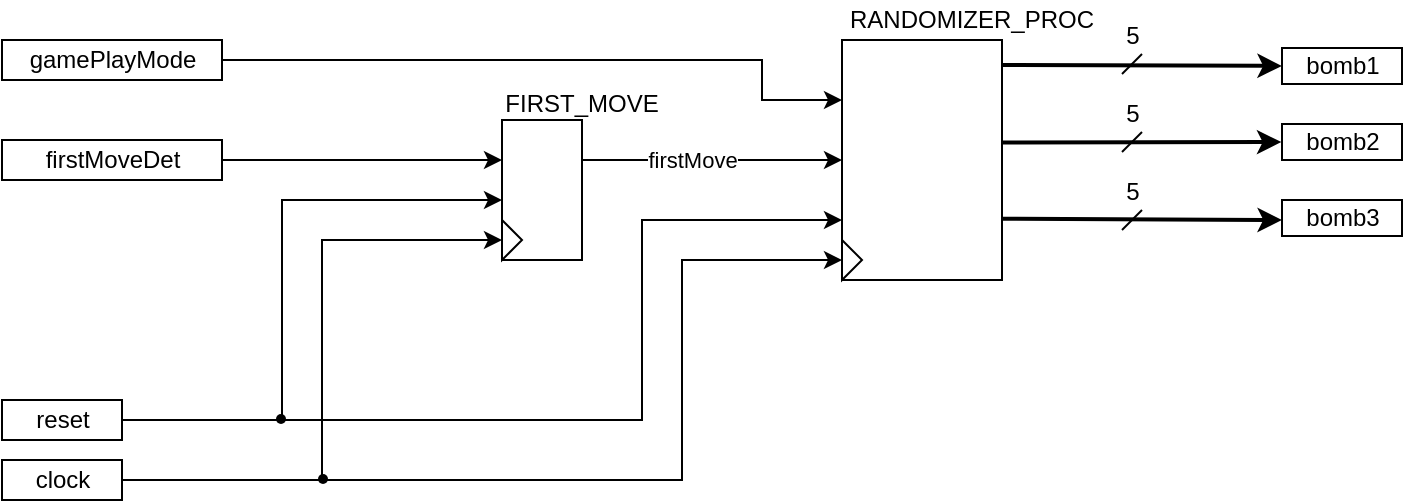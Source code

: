 <mxfile>
    <diagram id="NEm1ySskwOPiRhlZ9esV" name="Page-1">
        <mxGraphModel dx="1975" dy="1416" grid="1" gridSize="10" guides="1" tooltips="1" connect="1" arrows="1" fold="1" page="1" pageScale="1" pageWidth="1169" pageHeight="827" math="0" shadow="0">
            <root>
                <mxCell id="0"/>
                <mxCell id="1" parent="0"/>
                <mxCell id="51" style="edgeStyle=none;html=1;exitX=0;exitY=0;exitDx=110.0;exitDy=10;exitPerimeter=0;entryX=0;entryY=0;entryDx=0;entryDy=30;entryPerimeter=0;rounded=0;" edge="1" parent="1" source="43" target="47">
                    <mxGeometry relative="1" as="geometry">
                        <Array as="points">
                            <mxPoint x="614" y="319"/>
                            <mxPoint x="614" y="339"/>
                        </Array>
                    </mxGeometry>
                </mxCell>
                <mxCell id="43" value="gamePlayMode" style="externalPins=0;recursiveResize=0;shadow=0;dashed=0;align=center;html=1;strokeWidth=1;shape=mxgraph.rtl.abstract.entity;container=1;collapsible=0;kind=input;drawPins=0;left=0;right=1;bottom=0;top=0;" vertex="1" parent="1">
                    <mxGeometry x="234" y="309" width="110" height="20" as="geometry"/>
                </mxCell>
                <mxCell id="49" style="edgeStyle=none;html=1;exitX=0;exitY=0;exitDx=110.0;exitDy=10;exitPerimeter=0;entryX=0;entryY=0;entryDx=0;entryDy=20;entryPerimeter=0;" edge="1" parent="1" source="44" target="48">
                    <mxGeometry relative="1" as="geometry"/>
                </mxCell>
                <mxCell id="44" value="firstMoveDet" style="externalPins=0;recursiveResize=0;shadow=0;dashed=0;align=center;html=1;strokeWidth=1;shape=mxgraph.rtl.abstract.entity;container=1;collapsible=0;kind=input;drawPins=0;left=0;right=1;bottom=0;top=0;" vertex="1" parent="1">
                    <mxGeometry x="234" y="359" width="110" height="20" as="geometry"/>
                </mxCell>
                <mxCell id="56" style="edgeStyle=none;rounded=0;html=1;exitX=0;exitY=0;exitDx=60.0;exitDy=10;exitPerimeter=0;entryX=0;entryY=0;entryDx=0;entryDy=40;entryPerimeter=0;" edge="1" parent="1" source="45" target="48">
                    <mxGeometry relative="1" as="geometry">
                        <Array as="points">
                            <mxPoint x="374" y="499"/>
                            <mxPoint x="374" y="389"/>
                        </Array>
                    </mxGeometry>
                </mxCell>
                <mxCell id="58" style="edgeStyle=none;rounded=0;html=1;exitX=0;exitY=0;exitDx=60.0;exitDy=10;exitPerimeter=0;entryX=0;entryY=0;entryDx=0;entryDy=90;entryPerimeter=0;" edge="1" parent="1" source="45" target="47">
                    <mxGeometry relative="1" as="geometry">
                        <Array as="points">
                            <mxPoint x="554" y="499"/>
                            <mxPoint x="554" y="399"/>
                        </Array>
                    </mxGeometry>
                </mxCell>
                <mxCell id="45" value="reset" style="externalPins=0;recursiveResize=0;shadow=0;dashed=0;align=center;html=1;strokeWidth=1;shape=mxgraph.rtl.abstract.entity;container=1;collapsible=0;kind=input;drawPins=0;left=0;right=1;bottom=0;top=0;" vertex="1" parent="1">
                    <mxGeometry x="234" y="489" width="60" height="20" as="geometry"/>
                </mxCell>
                <mxCell id="57" style="edgeStyle=none;rounded=0;html=1;exitX=0;exitY=0;exitDx=60.0;exitDy=10;exitPerimeter=0;entryX=0;entryY=0.5;entryDx=0;entryDy=0;" edge="1" parent="1" source="46" target="52">
                    <mxGeometry relative="1" as="geometry">
                        <Array as="points">
                            <mxPoint x="394" y="529"/>
                            <mxPoint x="394" y="409"/>
                        </Array>
                    </mxGeometry>
                </mxCell>
                <mxCell id="59" style="edgeStyle=none;rounded=0;html=1;exitX=0;exitY=0;exitDx=60.0;exitDy=10;exitPerimeter=0;entryX=0;entryY=0.5;entryDx=0;entryDy=0;" edge="1" parent="1" source="46" target="53">
                    <mxGeometry relative="1" as="geometry">
                        <Array as="points">
                            <mxPoint x="574" y="529"/>
                            <mxPoint x="574" y="419"/>
                        </Array>
                    </mxGeometry>
                </mxCell>
                <mxCell id="46" value="clock" style="externalPins=0;recursiveResize=0;shadow=0;dashed=0;align=center;html=1;strokeWidth=1;shape=mxgraph.rtl.abstract.entity;container=1;collapsible=0;kind=input;drawPins=0;left=0;right=1;bottom=0;top=0;" vertex="1" parent="1">
                    <mxGeometry x="234" y="519" width="60" height="20" as="geometry"/>
                </mxCell>
                <mxCell id="68" style="edgeStyle=none;rounded=0;html=1;entryX=0;entryY=0.556;entryDx=0;entryDy=0;entryPerimeter=0;exitX=1.002;exitY=0.745;exitDx=0;exitDy=0;exitPerimeter=0;strokeWidth=2;" edge="1" parent="1" source="47" target="67">
                    <mxGeometry relative="1" as="geometry"/>
                </mxCell>
                <mxCell id="69" style="edgeStyle=none;rounded=0;html=1;entryX=-0.005;entryY=0.502;entryDx=0;entryDy=0;entryPerimeter=0;exitX=0.999;exitY=0.427;exitDx=0;exitDy=0;exitPerimeter=0;strokeWidth=2;" edge="1" parent="1" source="47" target="66">
                    <mxGeometry relative="1" as="geometry"/>
                </mxCell>
                <mxCell id="70" style="edgeStyle=none;rounded=0;html=1;entryX=-0.001;entryY=0.498;entryDx=0;entryDy=0;entryPerimeter=0;exitX=0.996;exitY=0.104;exitDx=0;exitDy=0;exitPerimeter=0;strokeWidth=2;" edge="1" parent="1" source="47" target="65">
                    <mxGeometry relative="1" as="geometry"/>
                </mxCell>
                <mxCell id="47" value="" style="externalPins=0;recursiveResize=0;shadow=0;dashed=0;align=center;html=1;strokeWidth=1;shape=mxgraph.rtl.abstract.entity;container=1;collapsible=0;kind=sequential;drawPins=0;left=3;right=2;bottom=0;top=0;" vertex="1" parent="1">
                    <mxGeometry x="654" y="309" width="80" height="120" as="geometry"/>
                </mxCell>
                <mxCell id="53" value="" style="triangle;whiteSpace=wrap;html=1;" vertex="1" parent="47">
                    <mxGeometry y="100" width="10" height="20" as="geometry"/>
                </mxCell>
                <mxCell id="50" style="edgeStyle=none;html=1;exitX=0;exitY=0;exitDx=40;exitDy=20;exitPerimeter=0;entryX=0;entryY=0;entryDx=0;entryDy=60;entryPerimeter=0;" edge="1" parent="1" source="48" target="47">
                    <mxGeometry relative="1" as="geometry"/>
                </mxCell>
                <mxCell id="55" value="firstMove" style="edgeLabel;html=1;align=center;verticalAlign=middle;resizable=0;points=[];" vertex="1" connectable="0" parent="50">
                    <mxGeometry x="-0.156" relative="1" as="geometry">
                        <mxPoint as="offset"/>
                    </mxGeometry>
                </mxCell>
                <mxCell id="48" value="" style="externalPins=0;recursiveResize=0;shadow=0;dashed=0;align=center;html=1;strokeWidth=1;shape=mxgraph.rtl.abstract.entity;container=1;collapsible=0;kind=sequential;drawPins=0;left=3;right=2;bottom=0;top=0;" vertex="1" parent="1">
                    <mxGeometry x="484" y="349" width="40" height="70" as="geometry"/>
                </mxCell>
                <mxCell id="52" value="" style="triangle;whiteSpace=wrap;html=1;" vertex="1" parent="48">
                    <mxGeometry y="50" width="10" height="20" as="geometry"/>
                </mxCell>
                <mxCell id="54" value="FIRST_MOVE" style="text;html=1;strokeColor=none;fillColor=none;align=center;verticalAlign=middle;whiteSpace=wrap;rounded=0;" vertex="1" parent="1">
                    <mxGeometry x="484" y="331" width="80" height="20" as="geometry"/>
                </mxCell>
                <mxCell id="61" value="" style="externalPins=0;recursiveResize=0;ellipse;whiteSpace=wrap;html=1;aspect=fixed;fillColor=#000000;strokeColor=none;noLabel=1;snapToPoint=1;perimeter=none;resizable=0;rotatable=0;" vertex="1" parent="1">
                    <mxGeometry x="371" y="496" width="5" height="5" as="geometry"/>
                </mxCell>
                <mxCell id="62" value="" style="externalPins=0;recursiveResize=0;ellipse;whiteSpace=wrap;html=1;aspect=fixed;fillColor=#000000;strokeColor=none;noLabel=1;snapToPoint=1;perimeter=none;resizable=0;rotatable=0;" vertex="1" parent="1">
                    <mxGeometry x="392" y="526" width="5" height="5" as="geometry"/>
                </mxCell>
                <mxCell id="63" value="RANDOMIZER_PROC" style="text;html=1;strokeColor=none;fillColor=none;align=center;verticalAlign=middle;whiteSpace=wrap;rounded=0;" vertex="1" parent="1">
                    <mxGeometry x="654" y="289" width="130" height="20" as="geometry"/>
                </mxCell>
                <mxCell id="65" value="bomb1" style="externalPins=0;recursiveResize=0;shadow=0;dashed=0;align=center;html=1;strokeWidth=1;shape=mxgraph.rtl.abstract.entity;container=1;collapsible=0;kind=input;drawPins=0;left=0;right=1;bottom=0;top=0;" vertex="1" parent="1">
                    <mxGeometry x="874" y="313" width="60" height="18" as="geometry"/>
                </mxCell>
                <mxCell id="66" value="bomb2" style="externalPins=0;recursiveResize=0;shadow=0;dashed=0;align=center;html=1;strokeWidth=1;shape=mxgraph.rtl.abstract.entity;container=1;collapsible=0;kind=input;drawPins=0;left=0;right=1;bottom=0;top=0;" vertex="1" parent="1">
                    <mxGeometry x="874" y="351" width="60" height="18" as="geometry"/>
                </mxCell>
                <mxCell id="67" value="bomb3" style="externalPins=0;recursiveResize=0;shadow=0;dashed=0;align=center;html=1;strokeWidth=1;shape=mxgraph.rtl.abstract.entity;container=1;collapsible=0;kind=input;drawPins=0;left=0;right=1;bottom=0;top=0;" vertex="1" parent="1">
                    <mxGeometry x="874" y="389" width="60" height="18" as="geometry"/>
                </mxCell>
                <mxCell id="71" value="5" style="verticalLabelPosition=top;shadow=0;dashed=0;align=center;html=1;verticalAlign=bottom;shape=mxgraph.electrical.transmission.bus_width;pointerEvents=1;labelPosition=center;" vertex="1" parent="1">
                    <mxGeometry x="794" y="316" width="10" height="10" as="geometry"/>
                </mxCell>
                <mxCell id="72" value="5" style="verticalLabelPosition=top;shadow=0;dashed=0;align=center;html=1;verticalAlign=bottom;shape=mxgraph.electrical.transmission.bus_width;pointerEvents=1;labelPosition=center;" vertex="1" parent="1">
                    <mxGeometry x="794" y="355" width="10" height="10" as="geometry"/>
                </mxCell>
                <mxCell id="73" value="5" style="verticalLabelPosition=top;shadow=0;dashed=0;align=center;html=1;verticalAlign=bottom;shape=mxgraph.electrical.transmission.bus_width;pointerEvents=1;labelPosition=center;" vertex="1" parent="1">
                    <mxGeometry x="794" y="394" width="10" height="10" as="geometry"/>
                </mxCell>
            </root>
        </mxGraphModel>
    </diagram>
</mxfile>
